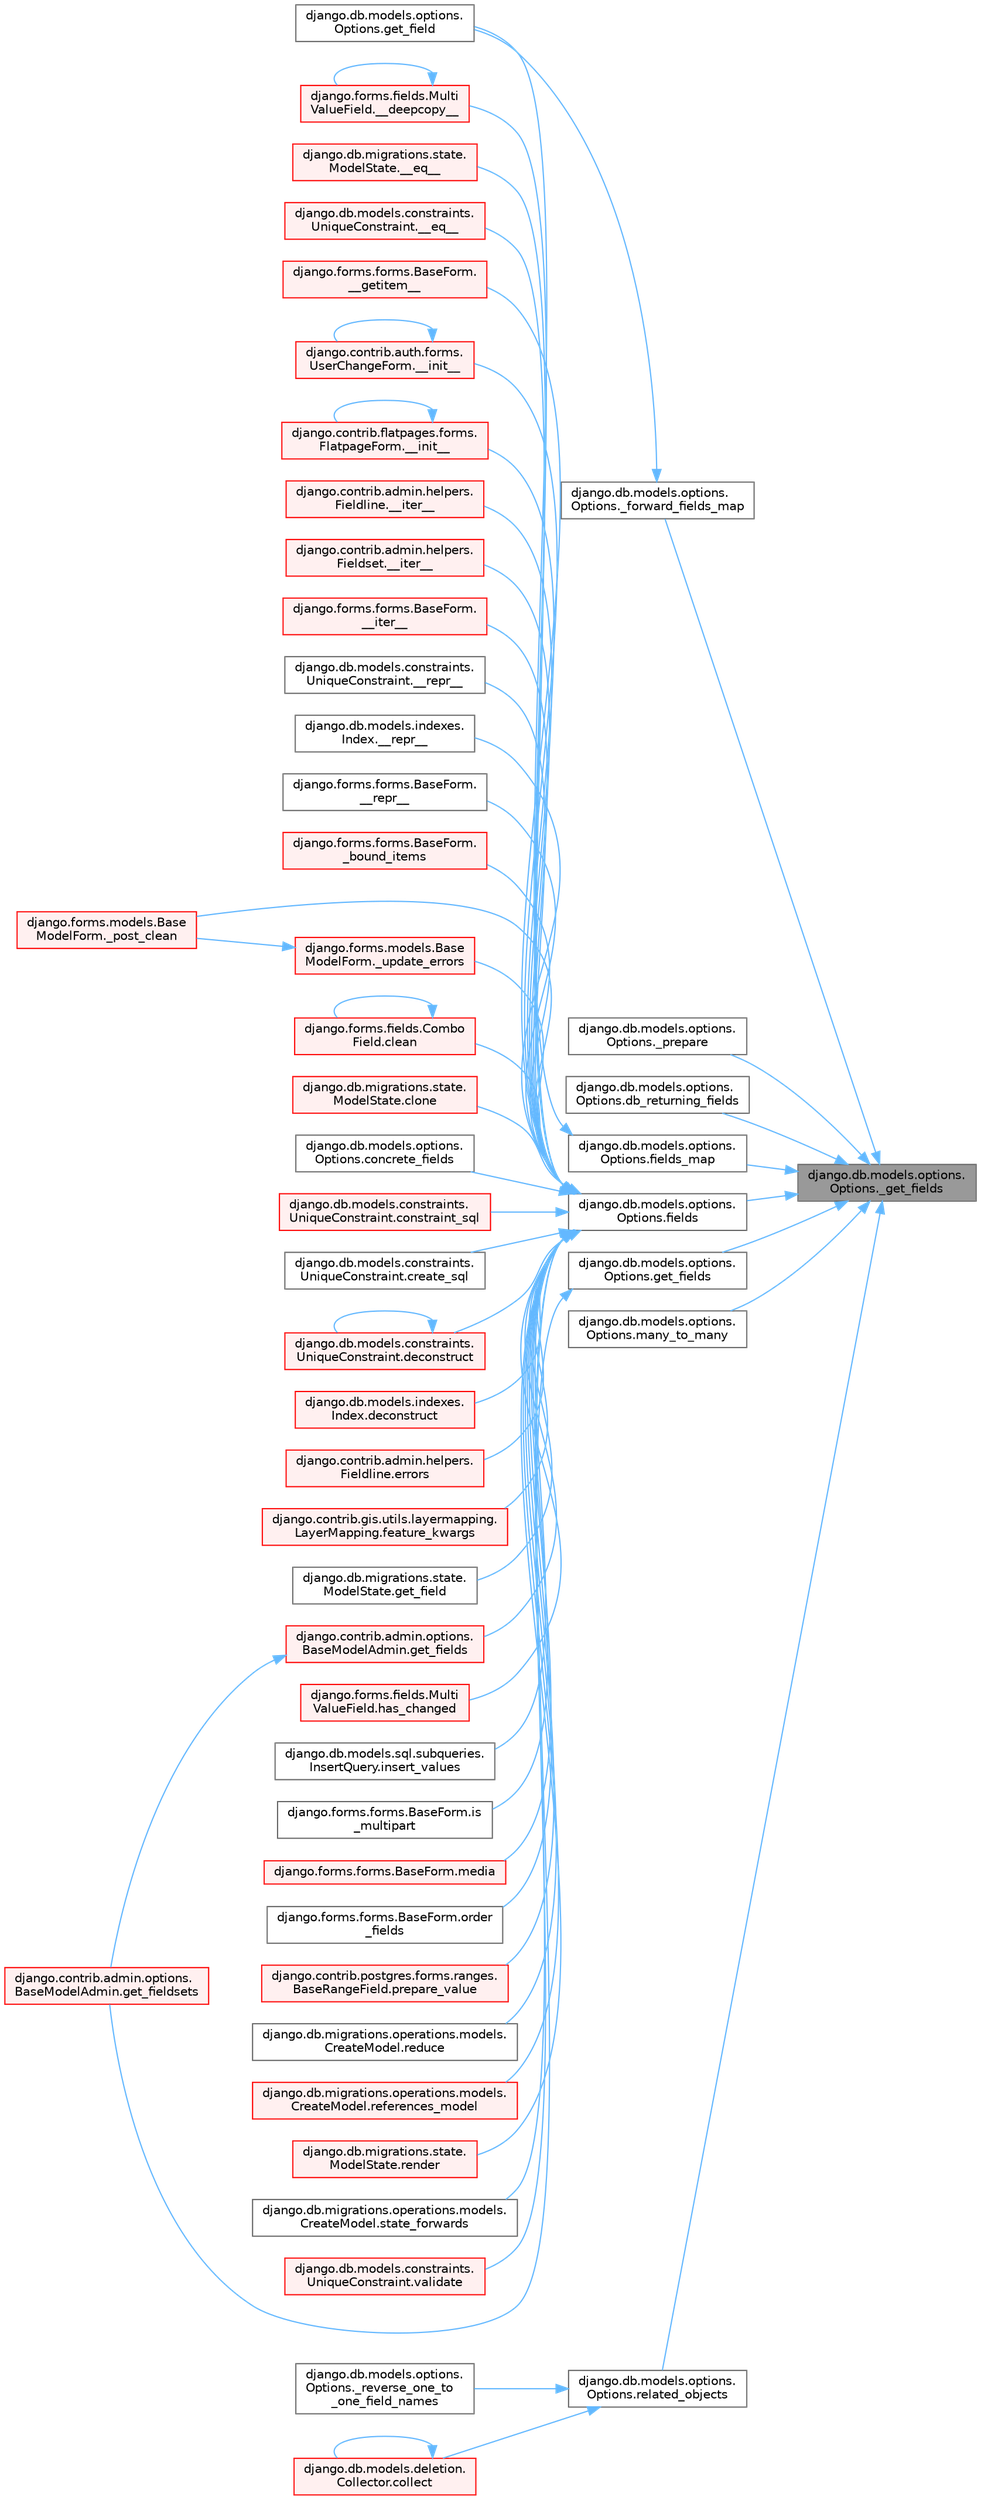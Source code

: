 digraph "django.db.models.options.Options._get_fields"
{
 // LATEX_PDF_SIZE
  bgcolor="transparent";
  edge [fontname=Helvetica,fontsize=10,labelfontname=Helvetica,labelfontsize=10];
  node [fontname=Helvetica,fontsize=10,shape=box,height=0.2,width=0.4];
  rankdir="RL";
  Node1 [id="Node000001",label="django.db.models.options.\lOptions._get_fields",height=0.2,width=0.4,color="gray40", fillcolor="grey60", style="filled", fontcolor="black",tooltip=" "];
  Node1 -> Node2 [id="edge1_Node000001_Node000002",dir="back",color="steelblue1",style="solid",tooltip=" "];
  Node2 [id="Node000002",label="django.db.models.options.\lOptions._forward_fields_map",height=0.2,width=0.4,color="grey40", fillcolor="white", style="filled",URL="$classdjango_1_1db_1_1models_1_1options_1_1_options.html#a005b7b1ce7e5f8babf7eb38e89c3af13",tooltip=" "];
  Node2 -> Node3 [id="edge2_Node000002_Node000003",dir="back",color="steelblue1",style="solid",tooltip=" "];
  Node3 [id="Node000003",label="django.db.models.options.\lOptions.get_field",height=0.2,width=0.4,color="grey40", fillcolor="white", style="filled",URL="$classdjango_1_1db_1_1models_1_1options_1_1_options.html#a7b29daacac0075236f1988dfe176b24d",tooltip=" "];
  Node1 -> Node4 [id="edge3_Node000001_Node000004",dir="back",color="steelblue1",style="solid",tooltip=" "];
  Node4 [id="Node000004",label="django.db.models.options.\lOptions._prepare",height=0.2,width=0.4,color="grey40", fillcolor="white", style="filled",URL="$classdjango_1_1db_1_1models_1_1options_1_1_options.html#a79eb6af7a1ca4e7e95eadf8c235af7d3",tooltip=" "];
  Node1 -> Node5 [id="edge4_Node000001_Node000005",dir="back",color="steelblue1",style="solid",tooltip=" "];
  Node5 [id="Node000005",label="django.db.models.options.\lOptions.db_returning_fields",height=0.2,width=0.4,color="grey40", fillcolor="white", style="filled",URL="$classdjango_1_1db_1_1models_1_1options_1_1_options.html#a21e33a37d6f87b0eed6a571e5e956263",tooltip=" "];
  Node1 -> Node6 [id="edge5_Node000001_Node000006",dir="back",color="steelblue1",style="solid",tooltip=" "];
  Node6 [id="Node000006",label="django.db.models.options.\lOptions.fields",height=0.2,width=0.4,color="grey40", fillcolor="white", style="filled",URL="$classdjango_1_1db_1_1models_1_1options_1_1_options.html#a6c7f47f4eb863aca3bf357275f7db3b8",tooltip=" "];
  Node6 -> Node7 [id="edge6_Node000006_Node000007",dir="back",color="steelblue1",style="solid",tooltip=" "];
  Node7 [id="Node000007",label="django.forms.fields.Multi\lValueField.__deepcopy__",height=0.2,width=0.4,color="red", fillcolor="#FFF0F0", style="filled",URL="$classdjango_1_1forms_1_1fields_1_1_multi_value_field.html#a4a0b98d1c7eaf929a4c1406db90c9195",tooltip=" "];
  Node7 -> Node7 [id="edge7_Node000007_Node000007",dir="back",color="steelblue1",style="solid",tooltip=" "];
  Node6 -> Node962 [id="edge8_Node000006_Node000962",dir="back",color="steelblue1",style="solid",tooltip=" "];
  Node962 [id="Node000962",label="django.db.migrations.state.\lModelState.__eq__",height=0.2,width=0.4,color="red", fillcolor="#FFF0F0", style="filled",URL="$classdjango_1_1db_1_1migrations_1_1state_1_1_model_state.html#ae338faa36574cfa53f86dac5ac80176d",tooltip=" "];
  Node6 -> Node450 [id="edge9_Node000006_Node000450",dir="back",color="steelblue1",style="solid",tooltip=" "];
  Node450 [id="Node000450",label="django.db.models.constraints.\lUniqueConstraint.__eq__",height=0.2,width=0.4,color="red", fillcolor="#FFF0F0", style="filled",URL="$classdjango_1_1db_1_1models_1_1constraints_1_1_unique_constraint.html#a1a877e5c6def4673a480b3fd44e3ad19",tooltip=" "];
  Node6 -> Node3185 [id="edge10_Node000006_Node003185",dir="back",color="steelblue1",style="solid",tooltip=" "];
  Node3185 [id="Node003185",label="django.forms.forms.BaseForm.\l__getitem__",height=0.2,width=0.4,color="red", fillcolor="#FFF0F0", style="filled",URL="$classdjango_1_1forms_1_1forms_1_1_base_form.html#a6ab2265215f4521871868c6087918c0a",tooltip=" "];
  Node6 -> Node3186 [id="edge11_Node000006_Node003186",dir="back",color="steelblue1",style="solid",tooltip=" "];
  Node3186 [id="Node003186",label="django.contrib.auth.forms.\lUserChangeForm.__init__",height=0.2,width=0.4,color="red", fillcolor="#FFF0F0", style="filled",URL="$classdjango_1_1contrib_1_1auth_1_1forms_1_1_user_change_form.html#a537242e789c1c51b6fab265912c093e7",tooltip=" "];
  Node3186 -> Node3186 [id="edge12_Node003186_Node003186",dir="back",color="steelblue1",style="solid",tooltip=" "];
  Node6 -> Node3187 [id="edge13_Node000006_Node003187",dir="back",color="steelblue1",style="solid",tooltip=" "];
  Node3187 [id="Node003187",label="django.contrib.flatpages.forms.\lFlatpageForm.__init__",height=0.2,width=0.4,color="red", fillcolor="#FFF0F0", style="filled",URL="$classdjango_1_1contrib_1_1flatpages_1_1forms_1_1_flatpage_form.html#a03940756fd7b38d789056a2e198344cf",tooltip=" "];
  Node3187 -> Node3187 [id="edge14_Node003187_Node003187",dir="back",color="steelblue1",style="solid",tooltip=" "];
  Node6 -> Node3188 [id="edge15_Node000006_Node003188",dir="back",color="steelblue1",style="solid",tooltip=" "];
  Node3188 [id="Node003188",label="django.contrib.admin.helpers.\lFieldline.__iter__",height=0.2,width=0.4,color="red", fillcolor="#FFF0F0", style="filled",URL="$classdjango_1_1contrib_1_1admin_1_1helpers_1_1_fieldline.html#aa5b83ac2979da848a3a5263fb6ee7ffa",tooltip=" "];
  Node6 -> Node3189 [id="edge16_Node000006_Node003189",dir="back",color="steelblue1",style="solid",tooltip=" "];
  Node3189 [id="Node003189",label="django.contrib.admin.helpers.\lFieldset.__iter__",height=0.2,width=0.4,color="red", fillcolor="#FFF0F0", style="filled",URL="$classdjango_1_1contrib_1_1admin_1_1helpers_1_1_fieldset.html#a103e536fa6514e6cbf4d362eaa76c8ac",tooltip=" "];
  Node6 -> Node3190 [id="edge17_Node000006_Node003190",dir="back",color="steelblue1",style="solid",tooltip=" "];
  Node3190 [id="Node003190",label="django.forms.forms.BaseForm.\l__iter__",height=0.2,width=0.4,color="red", fillcolor="#FFF0F0", style="filled",URL="$classdjango_1_1forms_1_1forms_1_1_base_form.html#a81c2551012184641d2f91a476c825967",tooltip=" "];
  Node6 -> Node452 [id="edge18_Node000006_Node000452",dir="back",color="steelblue1",style="solid",tooltip=" "];
  Node452 [id="Node000452",label="django.db.models.constraints.\lUniqueConstraint.__repr__",height=0.2,width=0.4,color="grey40", fillcolor="white", style="filled",URL="$classdjango_1_1db_1_1models_1_1constraints_1_1_unique_constraint.html#a182454ed288d36d2033f34e2442e63b6",tooltip=" "];
  Node6 -> Node453 [id="edge19_Node000006_Node000453",dir="back",color="steelblue1",style="solid",tooltip=" "];
  Node453 [id="Node000453",label="django.db.models.indexes.\lIndex.__repr__",height=0.2,width=0.4,color="grey40", fillcolor="white", style="filled",URL="$classdjango_1_1db_1_1models_1_1indexes_1_1_index.html#a491779817a13ed7b81a3fa01cb34b2c6",tooltip=" "];
  Node6 -> Node3191 [id="edge20_Node000006_Node003191",dir="back",color="steelblue1",style="solid",tooltip=" "];
  Node3191 [id="Node003191",label="django.forms.forms.BaseForm.\l__repr__",height=0.2,width=0.4,color="grey40", fillcolor="white", style="filled",URL="$classdjango_1_1forms_1_1forms_1_1_base_form.html#a1b6f27b24acfb1ff29323228a1d3ae7a",tooltip=" "];
  Node6 -> Node3192 [id="edge21_Node000006_Node003192",dir="back",color="steelblue1",style="solid",tooltip=" "];
  Node3192 [id="Node003192",label="django.forms.forms.BaseForm.\l_bound_items",height=0.2,width=0.4,color="red", fillcolor="#FFF0F0", style="filled",URL="$classdjango_1_1forms_1_1forms_1_1_base_form.html#a688934dfe5db00876f776b92ed8d84d8",tooltip=" "];
  Node6 -> Node125 [id="edge22_Node000006_Node000125",dir="back",color="steelblue1",style="solid",tooltip=" "];
  Node125 [id="Node000125",label="django.forms.models.Base\lModelForm._post_clean",height=0.2,width=0.4,color="red", fillcolor="#FFF0F0", style="filled",URL="$classdjango_1_1forms_1_1models_1_1_base_model_form.html#a83e1c0ea3ba97f3a496d07955d1bf124",tooltip=" "];
  Node6 -> Node3194 [id="edge23_Node000006_Node003194",dir="back",color="steelblue1",style="solid",tooltip=" "];
  Node3194 [id="Node003194",label="django.forms.models.Base\lModelForm._update_errors",height=0.2,width=0.4,color="red", fillcolor="#FFF0F0", style="filled",URL="$classdjango_1_1forms_1_1models_1_1_base_model_form.html#a75de5a1b3fc58d5f16f7f85f2ef82ab0",tooltip=" "];
  Node3194 -> Node125 [id="edge24_Node003194_Node000125",dir="back",color="steelblue1",style="solid",tooltip=" "];
  Node6 -> Node3196 [id="edge25_Node000006_Node003196",dir="back",color="steelblue1",style="solid",tooltip=" "];
  Node3196 [id="Node003196",label="django.forms.fields.Combo\lField.clean",height=0.2,width=0.4,color="red", fillcolor="#FFF0F0", style="filled",URL="$classdjango_1_1forms_1_1fields_1_1_combo_field.html#aaffcccde28ec97a13aa4205495a394f2",tooltip=" "];
  Node3196 -> Node3196 [id="edge26_Node003196_Node003196",dir="back",color="steelblue1",style="solid",tooltip=" "];
  Node6 -> Node1388 [id="edge27_Node000006_Node001388",dir="back",color="steelblue1",style="solid",tooltip=" "];
  Node1388 [id="Node001388",label="django.db.migrations.state.\lModelState.clone",height=0.2,width=0.4,color="red", fillcolor="#FFF0F0", style="filled",URL="$classdjango_1_1db_1_1migrations_1_1state_1_1_model_state.html#a8c95c79710929be2c1fe723bb3f50d43",tooltip=" "];
  Node6 -> Node3197 [id="edge28_Node000006_Node003197",dir="back",color="steelblue1",style="solid",tooltip=" "];
  Node3197 [id="Node003197",label="django.db.models.options.\lOptions.concrete_fields",height=0.2,width=0.4,color="grey40", fillcolor="white", style="filled",URL="$classdjango_1_1db_1_1models_1_1options_1_1_options.html#a1fd2eda6e6d6881e4073f0273d8d1cb4",tooltip=" "];
  Node6 -> Node459 [id="edge29_Node000006_Node000459",dir="back",color="steelblue1",style="solid",tooltip=" "];
  Node459 [id="Node000459",label="django.db.models.constraints.\lUniqueConstraint.constraint_sql",height=0.2,width=0.4,color="red", fillcolor="#FFF0F0", style="filled",URL="$classdjango_1_1db_1_1models_1_1constraints_1_1_unique_constraint.html#ad8e91d3d3fb576b5000de9908877754d",tooltip=" "];
  Node6 -> Node460 [id="edge30_Node000006_Node000460",dir="back",color="steelblue1",style="solid",tooltip=" "];
  Node460 [id="Node000460",label="django.db.models.constraints.\lUniqueConstraint.create_sql",height=0.2,width=0.4,color="grey40", fillcolor="white", style="filled",URL="$classdjango_1_1db_1_1models_1_1constraints_1_1_unique_constraint.html#ad0cc45d12329073fac8ae7b419a34cae",tooltip=" "];
  Node6 -> Node699 [id="edge31_Node000006_Node000699",dir="back",color="steelblue1",style="solid",tooltip=" "];
  Node699 [id="Node000699",label="django.db.models.constraints.\lUniqueConstraint.deconstruct",height=0.2,width=0.4,color="red", fillcolor="#FFF0F0", style="filled",URL="$classdjango_1_1db_1_1models_1_1constraints_1_1_unique_constraint.html#a79dd632a14039b180b2b909fefcfce70",tooltip=" "];
  Node699 -> Node699 [id="edge32_Node000699_Node000699",dir="back",color="steelblue1",style="solid",tooltip=" "];
  Node6 -> Node713 [id="edge33_Node000006_Node000713",dir="back",color="steelblue1",style="solid",tooltip=" "];
  Node713 [id="Node000713",label="django.db.models.indexes.\lIndex.deconstruct",height=0.2,width=0.4,color="red", fillcolor="#FFF0F0", style="filled",URL="$classdjango_1_1db_1_1models_1_1indexes_1_1_index.html#ad28ee8ce2b1da28df32f78ea1c2d9741",tooltip=" "];
  Node6 -> Node3198 [id="edge34_Node000006_Node003198",dir="back",color="steelblue1",style="solid",tooltip=" "];
  Node3198 [id="Node003198",label="django.contrib.admin.helpers.\lFieldline.errors",height=0.2,width=0.4,color="red", fillcolor="#FFF0F0", style="filled",URL="$classdjango_1_1contrib_1_1admin_1_1helpers_1_1_fieldline.html#ac0094313ce4b91212414f914a381499d",tooltip=" "];
  Node6 -> Node707 [id="edge35_Node000006_Node000707",dir="back",color="steelblue1",style="solid",tooltip=" "];
  Node707 [id="Node000707",label="django.contrib.gis.utils.layermapping.\lLayerMapping.feature_kwargs",height=0.2,width=0.4,color="red", fillcolor="#FFF0F0", style="filled",URL="$classdjango_1_1contrib_1_1gis_1_1utils_1_1layermapping_1_1_layer_mapping.html#a2e4aa507355c0e3b3da72dde9a9284b0",tooltip=" "];
  Node6 -> Node1462 [id="edge36_Node000006_Node001462",dir="back",color="steelblue1",style="solid",tooltip=" "];
  Node1462 [id="Node001462",label="django.db.migrations.state.\lModelState.get_field",height=0.2,width=0.4,color="grey40", fillcolor="white", style="filled",URL="$classdjango_1_1db_1_1migrations_1_1state_1_1_model_state.html#af21121f3674d8365918c90e93123a54a",tooltip=" "];
  Node6 -> Node1884 [id="edge37_Node000006_Node001884",dir="back",color="steelblue1",style="solid",tooltip=" "];
  Node1884 [id="Node001884",label="django.contrib.admin.options.\lBaseModelAdmin.get_fields",height=0.2,width=0.4,color="red", fillcolor="#FFF0F0", style="filled",URL="$classdjango_1_1contrib_1_1admin_1_1options_1_1_base_model_admin.html#afaa9b382fea65a4ff01bd97c33fe0c2c",tooltip=" "];
  Node1884 -> Node1885 [id="edge38_Node001884_Node001885",dir="back",color="steelblue1",style="solid",tooltip=" "];
  Node1885 [id="Node001885",label="django.contrib.admin.options.\lBaseModelAdmin.get_fieldsets",height=0.2,width=0.4,color="red", fillcolor="#FFF0F0", style="filled",URL="$classdjango_1_1contrib_1_1admin_1_1options_1_1_base_model_admin.html#ad7e239e34ac459bcbe73cc0ef014249e",tooltip=" "];
  Node6 -> Node3075 [id="edge39_Node000006_Node003075",dir="back",color="steelblue1",style="solid",tooltip=" "];
  Node3075 [id="Node003075",label="django.forms.fields.Multi\lValueField.has_changed",height=0.2,width=0.4,color="red", fillcolor="#FFF0F0", style="filled",URL="$classdjango_1_1forms_1_1fields_1_1_multi_value_field.html#a76f87a9e746141a6981960d99e04e6b3",tooltip=" "];
  Node6 -> Node3199 [id="edge40_Node000006_Node003199",dir="back",color="steelblue1",style="solid",tooltip=" "];
  Node3199 [id="Node003199",label="django.db.models.sql.subqueries.\lInsertQuery.insert_values",height=0.2,width=0.4,color="grey40", fillcolor="white", style="filled",URL="$classdjango_1_1db_1_1models_1_1sql_1_1subqueries_1_1_insert_query.html#ac11bbd0acedb83a5cd9812c2e05489ba",tooltip=" "];
  Node6 -> Node3200 [id="edge41_Node000006_Node003200",dir="back",color="steelblue1",style="solid",tooltip=" "];
  Node3200 [id="Node003200",label="django.forms.forms.BaseForm.is\l_multipart",height=0.2,width=0.4,color="grey40", fillcolor="white", style="filled",URL="$classdjango_1_1forms_1_1forms_1_1_base_form.html#aa2e60c80f27b8df9d98aaef1c4ad4ad3",tooltip=" "];
  Node6 -> Node3201 [id="edge42_Node000006_Node003201",dir="back",color="steelblue1",style="solid",tooltip=" "];
  Node3201 [id="Node003201",label="django.forms.forms.BaseForm.media",height=0.2,width=0.4,color="red", fillcolor="#FFF0F0", style="filled",URL="$classdjango_1_1forms_1_1forms_1_1_base_form.html#a727fc1f6bb2f5b56c9ca4b9a7c809753",tooltip=" "];
  Node6 -> Node3202 [id="edge43_Node000006_Node003202",dir="back",color="steelblue1",style="solid",tooltip=" "];
  Node3202 [id="Node003202",label="django.forms.forms.BaseForm.order\l_fields",height=0.2,width=0.4,color="grey40", fillcolor="white", style="filled",URL="$classdjango_1_1forms_1_1forms_1_1_base_form.html#a594951d42049f003abb79ffa48c9e1c1",tooltip=" "];
  Node6 -> Node3203 [id="edge44_Node000006_Node003203",dir="back",color="steelblue1",style="solid",tooltip=" "];
  Node3203 [id="Node003203",label="django.contrib.postgres.forms.ranges.\lBaseRangeField.prepare_value",height=0.2,width=0.4,color="red", fillcolor="#FFF0F0", style="filled",URL="$classdjango_1_1contrib_1_1postgres_1_1forms_1_1ranges_1_1_base_range_field.html#a75c1d2b90673f73a6b8128569ef284a0",tooltip=" "];
  Node6 -> Node1482 [id="edge45_Node000006_Node001482",dir="back",color="steelblue1",style="solid",tooltip=" "];
  Node1482 [id="Node001482",label="django.db.migrations.operations.models.\lCreateModel.reduce",height=0.2,width=0.4,color="grey40", fillcolor="white", style="filled",URL="$classdjango_1_1db_1_1migrations_1_1operations_1_1models_1_1_create_model.html#ac51ea915099a1341c10910f46b685309",tooltip=" "];
  Node6 -> Node2081 [id="edge46_Node000006_Node002081",dir="back",color="steelblue1",style="solid",tooltip=" "];
  Node2081 [id="Node002081",label="django.db.migrations.operations.models.\lCreateModel.references_model",height=0.2,width=0.4,color="red", fillcolor="#FFF0F0", style="filled",URL="$classdjango_1_1db_1_1migrations_1_1operations_1_1models_1_1_create_model.html#ab5bfedbb6b71da3462502ab109401bd0",tooltip=" "];
  Node6 -> Node1483 [id="edge47_Node000006_Node001483",dir="back",color="steelblue1",style="solid",tooltip=" "];
  Node1483 [id="Node001483",label="django.db.migrations.state.\lModelState.render",height=0.2,width=0.4,color="red", fillcolor="#FFF0F0", style="filled",URL="$classdjango_1_1db_1_1migrations_1_1state_1_1_model_state.html#abcfccbe8ebf6564386ec6908b6bc3178",tooltip=" "];
  Node6 -> Node1486 [id="edge48_Node000006_Node001486",dir="back",color="steelblue1",style="solid",tooltip=" "];
  Node1486 [id="Node001486",label="django.db.migrations.operations.models.\lCreateModel.state_forwards",height=0.2,width=0.4,color="grey40", fillcolor="white", style="filled",URL="$classdjango_1_1db_1_1migrations_1_1operations_1_1models_1_1_create_model.html#a3d014a7e28652503662755e558b66ba9",tooltip=" "];
  Node6 -> Node1864 [id="edge49_Node000006_Node001864",dir="back",color="steelblue1",style="solid",tooltip=" "];
  Node1864 [id="Node001864",label="django.db.models.constraints.\lUniqueConstraint.validate",height=0.2,width=0.4,color="red", fillcolor="#FFF0F0", style="filled",URL="$classdjango_1_1db_1_1models_1_1constraints_1_1_unique_constraint.html#a7a56603716be4edc47968b95e544f6ce",tooltip=" "];
  Node1 -> Node3204 [id="edge50_Node000001_Node003204",dir="back",color="steelblue1",style="solid",tooltip=" "];
  Node3204 [id="Node003204",label="django.db.models.options.\lOptions.fields_map",height=0.2,width=0.4,color="grey40", fillcolor="white", style="filled",URL="$classdjango_1_1db_1_1models_1_1options_1_1_options.html#a91a368ad3cb7ce85c2fa255033fd1ed0",tooltip=" "];
  Node3204 -> Node3 [id="edge51_Node003204_Node000003",dir="back",color="steelblue1",style="solid",tooltip=" "];
  Node1 -> Node3205 [id="edge52_Node000001_Node003205",dir="back",color="steelblue1",style="solid",tooltip=" "];
  Node3205 [id="Node003205",label="django.db.models.options.\lOptions.get_fields",height=0.2,width=0.4,color="grey40", fillcolor="white", style="filled",URL="$classdjango_1_1db_1_1models_1_1options_1_1_options.html#a2de579a9e9c1d42ebaef836dfeb06558",tooltip=" "];
  Node3205 -> Node1885 [id="edge53_Node003205_Node001885",dir="back",color="steelblue1",style="solid",tooltip=" "];
  Node1 -> Node3206 [id="edge54_Node000001_Node003206",dir="back",color="steelblue1",style="solid",tooltip=" "];
  Node3206 [id="Node003206",label="django.db.models.options.\lOptions.many_to_many",height=0.2,width=0.4,color="grey40", fillcolor="white", style="filled",URL="$classdjango_1_1db_1_1models_1_1options_1_1_options.html#af11cc6b9374868e6b760cf4e950b02bf",tooltip=" "];
  Node1 -> Node3207 [id="edge55_Node000001_Node003207",dir="back",color="steelblue1",style="solid",tooltip=" "];
  Node3207 [id="Node003207",label="django.db.models.options.\lOptions.related_objects",height=0.2,width=0.4,color="grey40", fillcolor="white", style="filled",URL="$classdjango_1_1db_1_1models_1_1options_1_1_options.html#af149006036234248a5eabd7945756b40",tooltip=" "];
  Node3207 -> Node3208 [id="edge56_Node003207_Node003208",dir="back",color="steelblue1",style="solid",tooltip=" "];
  Node3208 [id="Node003208",label="django.db.models.options.\lOptions._reverse_one_to\l_one_field_names",height=0.2,width=0.4,color="grey40", fillcolor="white", style="filled",URL="$classdjango_1_1db_1_1models_1_1options_1_1_options.html#ae773589ac8f452457a2b9d2d85227cf8",tooltip=" "];
  Node3207 -> Node174 [id="edge57_Node003207_Node000174",dir="back",color="steelblue1",style="solid",tooltip=" "];
  Node174 [id="Node000174",label="django.db.models.deletion.\lCollector.collect",height=0.2,width=0.4,color="red", fillcolor="#FFF0F0", style="filled",URL="$classdjango_1_1db_1_1models_1_1deletion_1_1_collector.html#ae6d2a061dcb129755a51ced6ab45edad",tooltip=" "];
  Node174 -> Node174 [id="edge58_Node000174_Node000174",dir="back",color="steelblue1",style="solid",tooltip=" "];
}
